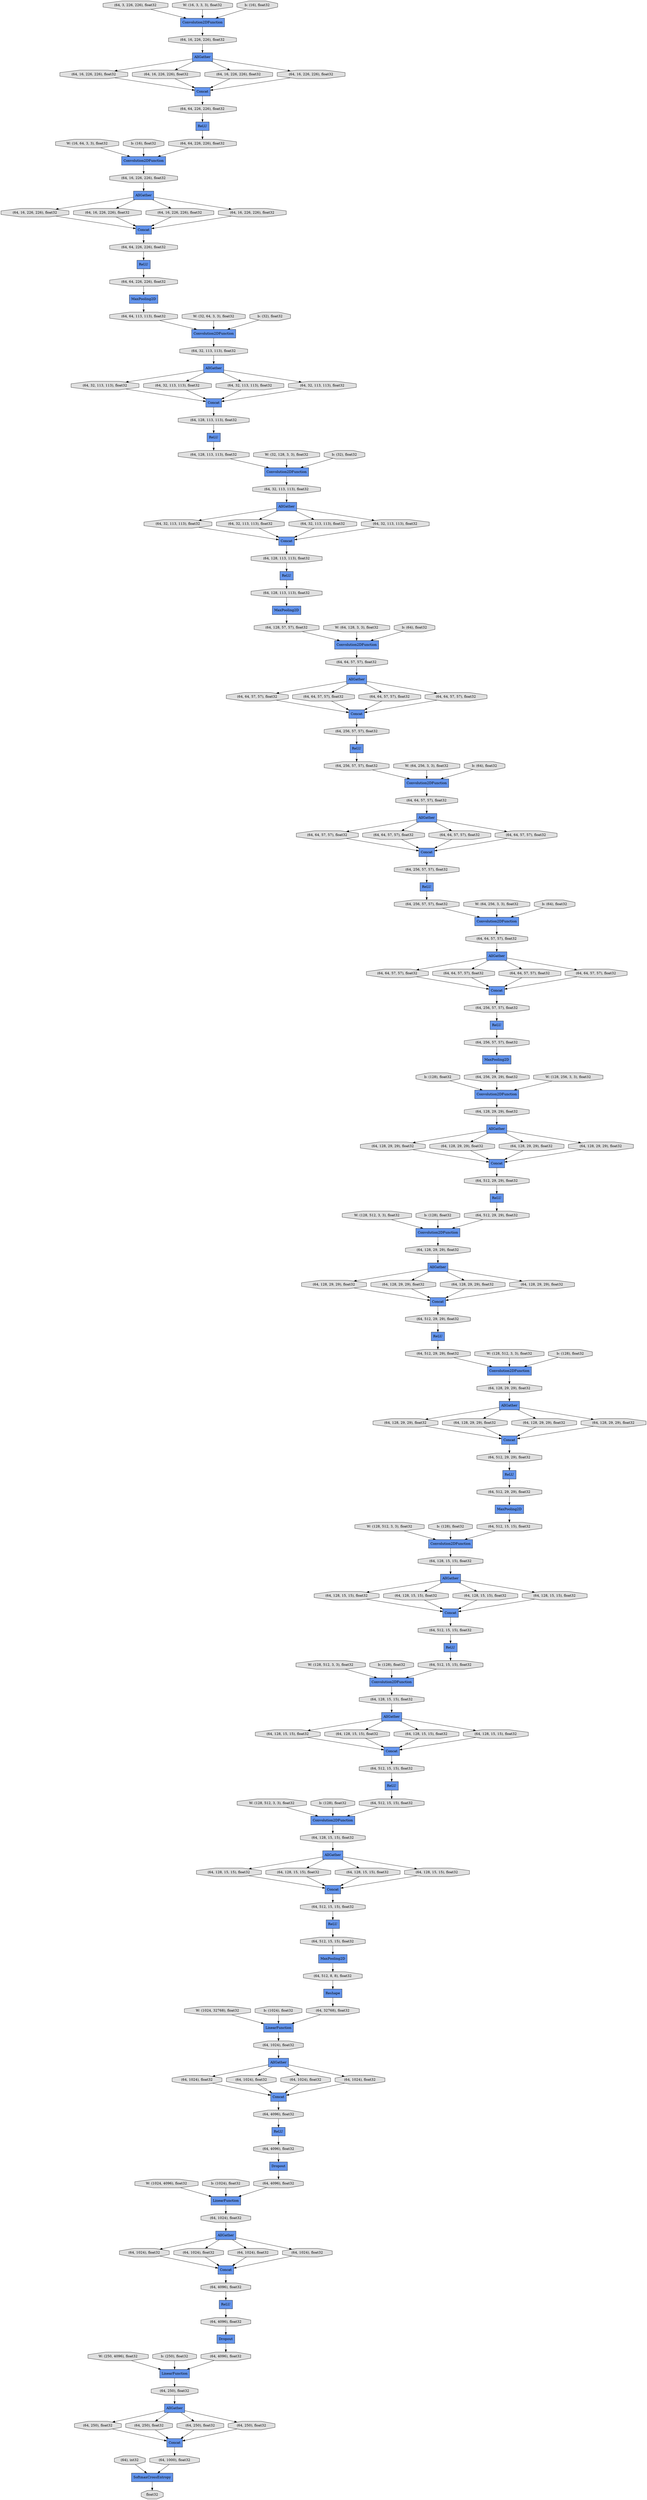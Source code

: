 digraph graphname{rankdir=TB;47146458120272 [label="MaxPooling2D",shape="record",fillcolor="#6495ED",style="filled"];47146458079312 [label="(64, 64, 57, 57), float32",shape="octagon",fillcolor="#E0E0E0",style="filled"];47146458120336 [label="(64, 128, 29, 29), float32",shape="octagon",fillcolor="#E0E0E0",style="filled"];47146458120400 [label="(64, 128, 29, 29), float32",shape="octagon",fillcolor="#E0E0E0",style="filled"];47144795242704 [label="b: (128), float32",shape="octagon",fillcolor="#E0E0E0",style="filled"];47146457243856 [label="(64, 128, 113, 113), float32",shape="octagon",fillcolor="#E0E0E0",style="filled"];47146458079504 [label="(64, 64, 57, 57), float32",shape="octagon",fillcolor="#E0E0E0",style="filled"];47146457907152 [label="AllGather",shape="record",fillcolor="#6495ED",style="filled"];47146458120528 [label="(64, 512, 29, 29), float32",shape="octagon",fillcolor="#E0E0E0",style="filled"];47146458079568 [label="(64, 256, 57, 57), float32",shape="octagon",fillcolor="#E0E0E0",style="filled"];47146457243984 [label="(64, 32, 113, 113), float32",shape="octagon",fillcolor="#E0E0E0",style="filled"];47146458120592 [label="Concat",shape="record",fillcolor="#6495ED",style="filled"];47146458079632 [label="(64, 64, 57, 57), float32",shape="octagon",fillcolor="#E0E0E0",style="filled"];47146458120656 [label="(64, 128, 29, 29), float32",shape="octagon",fillcolor="#E0E0E0",style="filled"];47146458120720 [label="(64, 512, 15, 15), float32",shape="octagon",fillcolor="#E0E0E0",style="filled"];47144795243024 [label="W: (128, 512, 3, 3), float32",shape="octagon",fillcolor="#E0E0E0",style="filled"];47146458079760 [label="(64, 64, 57, 57), float32",shape="octagon",fillcolor="#E0E0E0",style="filled"];47146457244176 [label="(64, 128, 57, 57), float32",shape="octagon",fillcolor="#E0E0E0",style="filled"];47146458120784 [label="ReLU",shape="record",fillcolor="#6495ED",style="filled"];47146458079824 [label="(64, 256, 57, 57), float32",shape="octagon",fillcolor="#E0E0E0",style="filled"];47146458120848 [label="(64, 512, 29, 29), float32",shape="octagon",fillcolor="#E0E0E0",style="filled"];47146457244304 [label="(64, 32, 113, 113), float32",shape="octagon",fillcolor="#E0E0E0",style="filled"];47146458120912 [label="(64, 512, 29, 29), float32",shape="octagon",fillcolor="#E0E0E0",style="filled"];47146458079952 [label="ReLU",shape="record",fillcolor="#6495ED",style="filled"];47146457244368 [label="(64, 128, 113, 113), float32",shape="octagon",fillcolor="#E0E0E0",style="filled"];47146458120976 [label="(64, 512, 15, 15), float32",shape="octagon",fillcolor="#E0E0E0",style="filled"];47146458080016 [label="(64, 256, 57, 57), float32",shape="octagon",fillcolor="#E0E0E0",style="filled"];47146458121040 [label="(64, 128, 29, 29), float32",shape="octagon",fillcolor="#E0E0E0",style="filled"];47146457244496 [label="MaxPooling2D",shape="record",fillcolor="#6495ED",style="filled"];47146458121104 [label="(64, 128, 29, 29), float32",shape="octagon",fillcolor="#E0E0E0",style="filled"];47144795243408 [label="b: (128), float32",shape="octagon",fillcolor="#E0E0E0",style="filled"];47146458080144 [label="(64, 64, 57, 57), float32",shape="octagon",fillcolor="#E0E0E0",style="filled"];47146458080208 [label="(64, 64, 57, 57), float32",shape="octagon",fillcolor="#E0E0E0",style="filled"];47146457416656 [label="ReLU",shape="record",fillcolor="#6495ED",style="filled"];47146458121232 [label="(64, 128, 29, 29), float32",shape="octagon",fillcolor="#E0E0E0",style="filled"];47146457244688 [label="ReLU",shape="record",fillcolor="#6495ED",style="filled"];47146458080336 [label="(64, 256, 29, 29), float32",shape="octagon",fillcolor="#E0E0E0",style="filled"];47146457244752 [label="Concat",shape="record",fillcolor="#6495ED",style="filled"];47146458121360 [label="(64, 128, 29, 29), float32",shape="octagon",fillcolor="#E0E0E0",style="filled"];47146458080400 [label="(64, 64, 57, 57), float32",shape="octagon",fillcolor="#E0E0E0",style="filled"];47146457244816 [label="(64, 32, 113, 113), float32",shape="octagon",fillcolor="#E0E0E0",style="filled"];47144795243728 [label="W: (128, 512, 3, 3), float32",shape="octagon",fillcolor="#E0E0E0",style="filled"];47146458080464 [label="(64, 64, 57, 57), float32",shape="octagon",fillcolor="#E0E0E0",style="filled"];47146457416912 [label="(64, 16, 226, 226), float32",shape="octagon",fillcolor="#E0E0E0",style="filled"];47146458080528 [label="(64, 256, 57, 57), float32",shape="octagon",fillcolor="#E0E0E0",style="filled"];47146458121552 [label="(64, 128, 29, 29), float32",shape="octagon",fillcolor="#E0E0E0",style="filled"];47146458080592 [label="ReLU",shape="record",fillcolor="#6495ED",style="filled"];47146458121616 [label="Concat",shape="record",fillcolor="#6495ED",style="filled"];47146458080656 [label="(64, 256, 57, 57), float32",shape="octagon",fillcolor="#E0E0E0",style="filled"];47146458080720 [label="AllGather",shape="record",fillcolor="#6495ED",style="filled"];47146458121744 [label="(64, 512, 29, 29), float32",shape="octagon",fillcolor="#E0E0E0",style="filled"];47146458080784 [label="MaxPooling2D",shape="record",fillcolor="#6495ED",style="filled"];47146457245200 [label="(64, 32, 113, 113), float32",shape="octagon",fillcolor="#E0E0E0",style="filled"];47146458121808 [label="AllGather",shape="record",fillcolor="#6495ED",style="filled"];47144795244112 [label="b: (128), float32",shape="octagon",fillcolor="#E0E0E0",style="filled"];47146458080848 [label="(64, 64, 57, 57), float32",shape="octagon",fillcolor="#E0E0E0",style="filled"];47146458080912 [label="(64, 64, 57, 57), float32",shape="octagon",fillcolor="#E0E0E0",style="filled"];47146458121936 [label="(64, 128, 15, 15), float32",shape="octagon",fillcolor="#E0E0E0",style="filled"];47146458080976 [label="Convolution2DFunction",shape="record",fillcolor="#6495ED",style="filled"];47146458122000 [label="(64, 128, 29, 29), float32",shape="octagon",fillcolor="#E0E0E0",style="filled"];47146458081040 [label="(64, 512, 29, 29), float32",shape="octagon",fillcolor="#E0E0E0",style="filled"];47146458122064 [label="Convolution2DFunction",shape="record",fillcolor="#6495ED",style="filled"];47144795244432 [label="W: (128, 512, 3, 3), float32",shape="octagon",fillcolor="#E0E0E0",style="filled"];47146458081168 [label="Concat",shape="record",fillcolor="#6495ED",style="filled"];47146458122192 [label="ReLU",shape="record",fillcolor="#6495ED",style="filled"];47146458122320 [label="(64, 128, 15, 15), float32",shape="octagon",fillcolor="#E0E0E0",style="filled"];47146458081360 [label="(64, 64, 57, 57), float32",shape="octagon",fillcolor="#E0E0E0",style="filled"];47146457245776 [label="(64, 32, 113, 113), float32",shape="octagon",fillcolor="#E0E0E0",style="filled"];47146458122384 [label="(64, 128, 15, 15), float32",shape="octagon",fillcolor="#E0E0E0",style="filled"];47146458081424 [label="Concat",shape="record",fillcolor="#6495ED",style="filled"];47146457245840 [label="AllGather",shape="record",fillcolor="#6495ED",style="filled"];47146457925776 [label="AllGather",shape="record",fillcolor="#6495ED",style="filled"];47146458081488 [label="AllGather",shape="record",fillcolor="#6495ED",style="filled"];47146457245904 [label="(64, 32, 113, 113), float32",shape="octagon",fillcolor="#E0E0E0",style="filled"];47144795244816 [label="b: (128), float32",shape="octagon",fillcolor="#E0E0E0",style="filled"];47146458081552 [label="(64, 256, 57, 57), float32",shape="octagon",fillcolor="#E0E0E0",style="filled"];47146458081616 [label="AllGather",shape="record",fillcolor="#6495ED",style="filled"];47146458122640 [label="(64, 128, 15, 15), float32",shape="octagon",fillcolor="#E0E0E0",style="filled"];47146457246096 [label="(64, 32, 113, 113), float32",shape="octagon",fillcolor="#E0E0E0",style="filled"];47146458122704 [label="(64, 512, 15, 15), float32",shape="octagon",fillcolor="#E0E0E0",style="filled"];47146458081744 [label="(64, 128, 29, 29), float32",shape="octagon",fillcolor="#E0E0E0",style="filled"];47146458081808 [label="(64, 64, 57, 57), float32",shape="octagon",fillcolor="#E0E0E0",style="filled"];47146457246224 [label="AllGather",shape="record",fillcolor="#6495ED",style="filled"];47144795245136 [label="W: (128, 512, 3, 3), float32",shape="octagon",fillcolor="#E0E0E0",style="filled"];47146458081872 [label="Convolution2DFunction",shape="record",fillcolor="#6495ED",style="filled"];47146458122896 [label="(64, 128, 15, 15), float32",shape="octagon",fillcolor="#E0E0E0",style="filled"];47146458082000 [label="ReLU",shape="record",fillcolor="#6495ED",style="filled"];47146457246416 [label="(64, 64, 57, 57), float32",shape="octagon",fillcolor="#E0E0E0",style="filled"];47146458123088 [label="(64, 128, 15, 15), float32",shape="octagon",fillcolor="#E0E0E0",style="filled"];47146458082192 [label="(64, 128, 29, 29), float32",shape="octagon",fillcolor="#E0E0E0",style="filled"];47146457418640 [label="(64, 16, 226, 226), float32",shape="octagon",fillcolor="#E0E0E0",style="filled"];47144795245520 [label="b: (128), float32",shape="octagon",fillcolor="#E0E0E0",style="filled"];47146458123280 [label="Convolution2DFunction",shape="record",fillcolor="#6495ED",style="filled"];47146457246736 [label="Convolution2DFunction",shape="record",fillcolor="#6495ED",style="filled"];47146458123344 [label="Concat",shape="record",fillcolor="#6495ED",style="filled"];47146458082384 [label="ReLU",shape="record",fillcolor="#6495ED",style="filled"];47146457246800 [label="(64, 64, 57, 57), float32",shape="octagon",fillcolor="#E0E0E0",style="filled"];47146458123408 [label="ReLU",shape="record",fillcolor="#6495ED",style="filled"];47146458082448 [label="(64, 128, 29, 29), float32",shape="octagon",fillcolor="#E0E0E0",style="filled"];47146457246864 [label="(64, 128, 113, 113), float32",shape="octagon",fillcolor="#E0E0E0",style="filled"];47146458123472 [label="(64, 512, 15, 15), float32",shape="octagon",fillcolor="#E0E0E0",style="filled"];47146458082512 [label="Concat",shape="record",fillcolor="#6495ED",style="filled"];47144795245840 [label="W: (128, 512, 3, 3), float32",shape="octagon",fillcolor="#E0E0E0",style="filled"];47146458123536 [label="AllGather",shape="record",fillcolor="#6495ED",style="filled"];47146458123664 [label="(64, 128, 15, 15), float32",shape="octagon",fillcolor="#E0E0E0",style="filled"];47146458082704 [label="(64, 128, 29, 29), float32",shape="octagon",fillcolor="#E0E0E0",style="filled"];47146457247120 [label="Convolution2DFunction",shape="record",fillcolor="#6495ED",style="filled"];47146458123728 [label="(64, 128, 15, 15), float32",shape="octagon",fillcolor="#E0E0E0",style="filled"];47146458082832 [label="Convolution2DFunction",shape="record",fillcolor="#6495ED",style="filled"];47146457927184 [label="Convolution2DFunction",shape="record",fillcolor="#6495ED",style="filled"];47146458123856 [label="(64, 128, 15, 15), float32",shape="octagon",fillcolor="#E0E0E0",style="filled"];47146458082896 [label="(64, 128, 29, 29), float32",shape="octagon",fillcolor="#E0E0E0",style="filled"];47146457247312 [label="(64, 128, 113, 113), float32",shape="octagon",fillcolor="#E0E0E0",style="filled"];47144577314384 [label="(64, 64, 226, 226), float32",shape="octagon",fillcolor="#E0E0E0",style="filled"];47144795246224 [label="b: (128), float32",shape="octagon",fillcolor="#E0E0E0",style="filled"];47146458123920 [label="(64, 128, 15, 15), float32",shape="octagon",fillcolor="#E0E0E0",style="filled"];47146457247376 [label="Concat",shape="record",fillcolor="#6495ED",style="filled"];47146457927312 [label="Convolution2DFunction",shape="record",fillcolor="#6495ED",style="filled"];47146458123984 [label="AllGather",shape="record",fillcolor="#6495ED",style="filled"];47146457247440 [label="(64, 64, 57, 57), float32",shape="octagon",fillcolor="#E0E0E0",style="filled"];47144598114000 [label="AllGather",shape="record",fillcolor="#6495ED",style="filled"];47146457927376 [label="Concat",shape="record",fillcolor="#6495ED",style="filled"];47146458124048 [label="Concat",shape="record",fillcolor="#6495ED",style="filled"];47146458083088 [label="Convolution2DFunction",shape="record",fillcolor="#6495ED",style="filled"];47146457235408 [label="(64, 16, 226, 226), float32",shape="octagon",fillcolor="#E0E0E0",style="filled"];47146458124112 [label="ReLU",shape="record",fillcolor="#6495ED",style="filled"];47146458083152 [label="AllGather",shape="record",fillcolor="#6495ED",style="filled"];47146457247568 [label="(64, 32, 113, 113), float32",shape="octagon",fillcolor="#E0E0E0",style="filled"];47146458124176 [label="MaxPooling2D",shape="record",fillcolor="#6495ED",style="filled"];47144795246480 [label="W: (1024, 32768), float32",shape="octagon",fillcolor="#E0E0E0",style="filled"];47146458083216 [label="(64, 128, 29, 29), float32",shape="octagon",fillcolor="#E0E0E0",style="filled"];47146458124240 [label="Convolution2DFunction",shape="record",fillcolor="#6495ED",style="filled"];47146458083280 [label="(64, 512, 29, 29), float32",shape="octagon",fillcolor="#E0E0E0",style="filled"];47144610082768 [label="W: (16, 64, 3, 3), float32",shape="octagon",fillcolor="#E0E0E0",style="filled"];47146457419728 [label="(64, 3, 226, 226), float32",shape="octagon",fillcolor="#E0E0E0",style="filled"];47146458198096 [label="(64, 4096), float32",shape="octagon",fillcolor="#E0E0E0",style="filled"];47146458148944 [label="(64, 128, 15, 15), float32",shape="octagon",fillcolor="#E0E0E0",style="filled"];47146458149008 [label="(64, 512, 15, 15), float32",shape="octagon",fillcolor="#E0E0E0",style="filled"];47146457305232 [label="(64, 64, 226, 226), float32",shape="octagon",fillcolor="#E0E0E0",style="filled"];47146458198224 [label="(64, 4096), float32",shape="octagon",fillcolor="#E0E0E0",style="filled"];47146457305296 [label="Concat",shape="record",fillcolor="#6495ED",style="filled"];47146458149136 [label="LinearFunction",shape="record",fillcolor="#6495ED",style="filled"];47146457305360 [label="(64, 64, 113, 113), float32",shape="octagon",fillcolor="#E0E0E0",style="filled"];47144795328848 [label="b: (1024), float32",shape="octagon",fillcolor="#E0E0E0",style="filled"];47146458149200 [label="(64, 128, 15, 15), float32",shape="octagon",fillcolor="#E0E0E0",style="filled"];47146457305424 [label="(64, 16, 226, 226), float32",shape="octagon",fillcolor="#E0E0E0",style="filled"];47144795222352 [label="b: (16), float32",shape="octagon",fillcolor="#E0E0E0",style="filled"];47146458149264 [label="(64, 512, 8, 8), float32",shape="octagon",fillcolor="#E0E0E0",style="filled"];47146458198480 [label="(64, 250), float32",shape="octagon",fillcolor="#E0E0E0",style="filled"];47146458149328 [label="(64, 512, 15, 15), float32",shape="octagon",fillcolor="#E0E0E0",style="filled"];47146458149456 [label="(64, 128, 15, 15), float32",shape="octagon",fillcolor="#E0E0E0",style="filled"];47146458198672 [label="(64, 250), float32",shape="octagon",fillcolor="#E0E0E0",style="filled"];47146457305744 [label="(64, 32, 113, 113), float32",shape="octagon",fillcolor="#E0E0E0",style="filled"];47144795222672 [label="W: (32, 64, 3, 3), float32",shape="octagon",fillcolor="#E0E0E0",style="filled"];47144795329232 [label="W: (1024, 4096), float32",shape="octagon",fillcolor="#E0E0E0",style="filled"];47146458149584 [label="Reshape",shape="record",fillcolor="#6495ED",style="filled"];47146457305808 [label="(64, 16, 226, 226), float32",shape="octagon",fillcolor="#E0E0E0",style="filled"];47146458198800 [label="(64), int32",shape="octagon",fillcolor="#E0E0E0",style="filled"];47146458149648 [label="(64, 512, 15, 15), float32",shape="octagon",fillcolor="#E0E0E0",style="filled"];47146457305936 [label="ReLU",shape="record",fillcolor="#6495ED",style="filled"];47144604037968 [label="W: (16, 3, 3, 3), float32",shape="octagon",fillcolor="#E0E0E0",style="filled"];47146458198928 [label="(64, 250), float32",shape="octagon",fillcolor="#E0E0E0",style="filled"];47146458149840 [label="(64, 128, 15, 15), float32",shape="octagon",fillcolor="#E0E0E0",style="filled"];47144795222992 [label="b: (32), float32",shape="octagon",fillcolor="#E0E0E0",style="filled"];47144795329552 [label="b: (1024), float32",shape="octagon",fillcolor="#E0E0E0",style="filled"];47146457306128 [label="(64, 16, 226, 226), float32",shape="octagon",fillcolor="#E0E0E0",style="filled"];47146458199184 [label="(64, 250), float32",shape="octagon",fillcolor="#E0E0E0",style="filled"];47146458150032 [label="Concat",shape="record",fillcolor="#6495ED",style="filled"];47146457306256 [label="(64, 16, 226, 226), float32",shape="octagon",fillcolor="#E0E0E0",style="filled"];47146458150096 [label="(64, 4096), float32",shape="octagon",fillcolor="#E0E0E0",style="filled"];47146458199312 [label="(64, 250), float32",shape="octagon",fillcolor="#E0E0E0",style="filled"];47146458150160 [label="(64, 128, 15, 15), float32",shape="octagon",fillcolor="#E0E0E0",style="filled"];47144795223312 [label="W: (32, 128, 3, 3), float32",shape="octagon",fillcolor="#E0E0E0",style="filled"];47144795329872 [label="W: (250, 4096), float32",shape="octagon",fillcolor="#E0E0E0",style="filled"];47146458150224 [label="AllGather",shape="record",fillcolor="#6495ED",style="filled"];47146457306448 [label="ReLU",shape="record",fillcolor="#6495ED",style="filled"];47146458150352 [label="(64, 32768), float32",shape="octagon",fillcolor="#E0E0E0",style="filled"];47146458150416 [label="ReLU",shape="record",fillcolor="#6495ED",style="filled"];47146457830992 [label="SoftmaxCrossEntropy",shape="record",fillcolor="#6495ED",style="filled"];47146458150480 [label="(64, 4096), float32",shape="octagon",fillcolor="#E0E0E0",style="filled"];47144795223632 [label="b: (32), float32",shape="octagon",fillcolor="#E0E0E0",style="filled"];47146458150544 [label="(64, 1024), float32",shape="octagon",fillcolor="#E0E0E0",style="filled"];47146457306768 [label="(64, 64, 226, 226), float32",shape="octagon",fillcolor="#E0E0E0",style="filled"];47146458199760 [label="(64, 1000), float32",shape="octagon",fillcolor="#E0E0E0",style="filled"];47144795330256 [label="b: (250), float32",shape="octagon",fillcolor="#E0E0E0",style="filled"];47146458150608 [label="(64, 1024), float32",shape="octagon",fillcolor="#E0E0E0",style="filled"];47146457306832 [label="Convolution2DFunction",shape="record",fillcolor="#6495ED",style="filled"];47146458150736 [label="(64, 1024), float32",shape="octagon",fillcolor="#E0E0E0",style="filled"];47144795223952 [label="W: (64, 128, 3, 3), float32",shape="octagon",fillcolor="#E0E0E0",style="filled"];47146457307152 [label="Concat",shape="record",fillcolor="#6495ED",style="filled"];47144795330640 [label="Convolution2DFunction",shape="record",fillcolor="#6495ED",style="filled"];47146457307216 [label="(64, 16, 226, 226), float32",shape="octagon",fillcolor="#E0E0E0",style="filled"];47146458200208 [label="float32",shape="octagon",fillcolor="#E0E0E0",style="filled"];47146457307280 [label="AllGather",shape="record",fillcolor="#6495ED",style="filled"];47144795224272 [label="b: (64), float32",shape="octagon",fillcolor="#E0E0E0",style="filled"];47146458151184 [label="(64, 1024), float32",shape="octagon",fillcolor="#E0E0E0",style="filled"];47146458151248 [label="LinearFunction",shape="record",fillcolor="#6495ED",style="filled"];47146457307472 [label="(64, 32, 113, 113), float32",shape="octagon",fillcolor="#E0E0E0",style="filled"];47146458151312 [label="(64, 4096), float32",shape="octagon",fillcolor="#E0E0E0",style="filled"];47146458151376 [label="(64, 1024), float32",shape="octagon",fillcolor="#E0E0E0",style="filled"];47144795224592 [label="W: (64, 256, 3, 3), float32",shape="octagon",fillcolor="#E0E0E0",style="filled"];47146457234000 [label="ReLU",shape="record",fillcolor="#6495ED",style="filled"];47146458151568 [label="Dropout",shape="record",fillcolor="#6495ED",style="filled"];47146458151632 [label="Concat",shape="record",fillcolor="#6495ED",style="filled"];47146457234192 [label="MaxPooling2D",shape="record",fillcolor="#6495ED",style="filled"];47146458151760 [label="(64, 4096), float32",shape="octagon",fillcolor="#E0E0E0",style="filled"];47144795224912 [label="b: (64), float32",shape="octagon",fillcolor="#E0E0E0",style="filled"];47146458151824 [label="AllGather",shape="record",fillcolor="#6495ED",style="filled"];47146458151952 [label="(64, 1024), float32",shape="octagon",fillcolor="#E0E0E0",style="filled"];47146457234448 [label="(64, 16, 226, 226), float32",shape="octagon",fillcolor="#E0E0E0",style="filled"];47144795225232 [label="W: (64, 256, 3, 3), float32",shape="octagon",fillcolor="#E0E0E0",style="filled"];47146457234768 [label="(64, 64, 226, 226), float32",shape="octagon",fillcolor="#E0E0E0",style="filled"];47146458152336 [label="ReLU",shape="record",fillcolor="#6495ED",style="filled"];47144610053520 [label="b: (16), float32",shape="octagon",fillcolor="#E0E0E0",style="filled"];47146458152400 [label="(64, 1024), float32",shape="octagon",fillcolor="#E0E0E0",style="filled"];47144795225552 [label="b: (64), float32",shape="octagon",fillcolor="#E0E0E0",style="filled"];47146458152464 [label="(64, 1024), float32",shape="octagon",fillcolor="#E0E0E0",style="filled"];47146457234960 [label="(64, 16, 226, 226), float32",shape="octagon",fillcolor="#E0E0E0",style="filled"];47146458152528 [label="Concat",shape="record",fillcolor="#6495ED",style="filled"];47146458152592 [label="(64, 1024), float32",shape="octagon",fillcolor="#E0E0E0",style="filled"];47146457235088 [label="Concat",shape="record",fillcolor="#6495ED",style="filled"];47146458152656 [label="(64, 1024), float32",shape="octagon",fillcolor="#E0E0E0",style="filled"];47146458152720 [label="AllGather",shape="record",fillcolor="#6495ED",style="filled"];47144795225872 [label="W: (128, 256, 3, 3), float32",shape="octagon",fillcolor="#E0E0E0",style="filled"];47146458152848 [label="LinearFunction",shape="record",fillcolor="#6495ED",style="filled"];47146458152912 [label="Dropout",shape="record",fillcolor="#6495ED",style="filled"];47144795329872 -> 47146458152848;47146458150480 -> 47146458151568;47146458121808 -> 47146458122896;47146458120720 -> 47146458122064;47144795243728 -> 47146458082832;47144795225232 -> 47146458080976;47146458079504 -> 47146457244752;47146458123664 -> 47146458123344;47146458123536 -> 47146458123728;47146458122320 -> 47146458123536;47146458080208 -> 47146457247376;47144795243024 -> 47146458083088;47144795244816 -> 47146458122064;47146458080656 -> 47146458079952;47146457247120 -> 47146457246416;47146458082384 -> 47146458120528;47146457246096 -> 47146457307152;47146458199184 -> 47146458152528;47144795244432 -> 47146458122064;47146457306832 -> 47146457244816;47146458122064 -> 47146458121936;47146457245840 -> 47146458079632;47144795224592 -> 47146457246736;47146457245200 -> 47146457307152;47146458152848 -> 47146458198480;47146458121552 -> 47146458120592;47146457234000 -> 47146457305232;47146458151184 -> 47146458150032;47146458081808 -> 47146458081168;47144795330256 -> 47146458152848;47146457234448 -> 47146457927376;47146458149008 -> 47146458123408;47146457925776 -> 47146457306256;47146458150736 -> 47146458150032;47146457245840 -> 47146458080208;47146458082832 -> 47146458120336;47146457306128 -> 47146457235088;47144795223312 -> 47146457306832;47146457306768 -> 47146457234000;47146458150224 -> 47146458150608;47146457247376 -> 47146458080656;47144795329552 -> 47146458151248;47146458123344 -> 47146458149008;47144795225872 -> 47146458081872;47146458080336 -> 47146458081872;47146457244368 -> 47146457306832;47146458150544 -> 47146458150224;47146458081488 -> 47146458121104;47146457246224 -> 47146457247440;47146457419728 -> 47146457927312;47146458083152 -> 47146458120656;47146458082000 -> 47146458081040;47144604037968 -> 47146457927312;47146458120656 -> 47146458082512;47146458149200 -> 47146458124048;47144795244112 -> 47146458082832;47146458082512 -> 47146458120848;47146458081488 -> 47146458121552;47146457246736 -> 47146458079760;47146457830992 -> 47146458200208;47146458121808 -> 47146458122384;47146458120336 -> 47146458081488;47146457246416 -> 47146457246224;47146458152720 -> 47146458198672;47144795243408 -> 47146458083088;47146458151248 -> 47146458151952;47144795245840 -> 47146458124240;47144795223952 -> 47146457247120;47146457235088 -> 47146457306768;47146458151824 -> 47146458152656;47146458121616 -> 47146458123472;47146458081488 -> 47146458122000;47146457305424 -> 47146457235088;47146458124048 -> 47146458149648;47146458122896 -> 47146458121616;47146458121040 -> 47146458082512;47146458083152 -> 47146458120400;47146458150352 -> 47146458149136;47146457306448 -> 47146457244368;47146457247568 -> 47146457307152;47144795222352 -> 47146457927184;47146458120912 -> 47146458120272;47144795242704 -> 47146458081872;47146458079824 -> 47146458080976;47146457307280 -> 47146457244304;47144795246224 -> 47146458124240;47146458121808 -> 47146458122640;47146458080720 -> 47146458081808;47146457306256 -> 47146457235088;47146458152720 -> 47146458198928;47146458152720 -> 47146458199312;47146458079632 -> 47146457247376;47146457243984 -> 47146457305296;47146458199312 -> 47146458152528;47146458151824 -> 47146458152400;47146458081488 -> 47146458121232;47146457246800 -> 47146457244752;47146457416912 -> 47146457927376;47146457244496 -> 47146457244176;47146457307280 -> 47146457243984;47146457925776 -> 47146457305424;47146458124176 -> 47146458149264;47146458082448 -> 47146458081424;47146458080528 -> 47146458080784;47146457246224 -> 47146458079504;47146458123984 -> 47146458150160;47146458150224 -> 47146458151184;47146458151568 -> 47146458150096;47146457244688 -> 47146458079568;47146458123856 -> 47146458123344;47146458152464 -> 47146458151632;47146457234768 -> 47146457927184;47146458152528 -> 47146458199760;47146458081744 -> 47146458081616;47146457245840 -> 47146458080912;47146457305296 -> 47146457247312;47146458198096 -> 47146458152848;47146458081360 -> 47146458081168;47146458123472 -> 47146458122192;47146458121808 -> 47146458123088;47146458083088 -> 47146458083216;47146457305232 -> 47146457234192;47146458120848 -> 47146458082384;47146457235408 -> 47146457927376;47146458152912 -> 47146458198096;47146458082896 -> 47146458081424;47146458080976 -> 47146458080144;47146458079952 -> 47146458079824;47146457927376 -> 47144577314384;47146458150416 -> 47146458150480;47146458149648 -> 47146458124112;47146458123280 -> 47146458122320;47146458123984 -> 47146458149840;47146458079760 -> 47146457245840;47144795328848 -> 47146458149136;47146458120272 -> 47146458120720;47146457307280 -> 47146457245776;47146457925776 -> 47146457307216;47144598114000 -> 47146457307472;47146457244304 -> 47146457305296;47146458149136 -> 47146458150544;47146458122704 -> 47146458124240;47146457245904 -> 47146457305296;47146458198928 -> 47146458152528;47146458080720 -> 47146458080400;47146457234960 -> 47146457927376;47146458152336 -> 47146458151312;47146458122640 -> 47146458121616;47146457247440 -> 47146457244752;47146458151824 -> 47146458152464;47146458149584 -> 47146458150352;47146458083280 -> 47146458082000;47146458150608 -> 47146458150032;47146458123920 -> 47146458123344;47146458083216 -> 47146458083152;47146458080464 -> 47146457247376;47146458082192 -> 47146458081424;47146458080592 -> 47146458080528;47144598114000 -> 47146457247568;47146458123536 -> 47146458123856;47146458081616 -> 47146458082704;47146457305744 -> 47144598114000;47146457307216 -> 47146457235088;47146458151632 -> 47146458198224;47146458150224 -> 47146458150736;47146457307472 -> 47146457307152;47146458150224 -> 47146458151376;47146458148944 -> 47146458123984;47146458080016 -> 47146457244688;47146457244816 -> 47146457307280;47144610082768 -> 47146457927184;47146457907152 -> 47146457234960;47146458120592 -> 47146458121744;47146458198672 -> 47146458152528;47144795329232 -> 47146458151248;47146458081040 -> 47146458083088;47146458082704 -> 47146458081424;47146458080400 -> 47146458081168;47146458198800 -> 47146457830992;47146458122192 -> 47146458120976;47146457243856 -> 47146457244496;47146457418640 -> 47146457907152;47146458152656 -> 47146458151632;47146458120400 -> 47146458082512;47146457925776 -> 47146457306128;47146457927184 -> 47146457305808;47146458124112 -> 47146458149328;47144795223632 -> 47146457306832;47146458123408 -> 47146458122704;47146458081616 -> 47146458082448;47146458080784 -> 47146458080336;47146457246224 -> 47146458079312;47146458150096 -> 47146458151248;47146458150160 -> 47146458124048;47146458122384 -> 47146458121616;47146458081872 -> 47146458081744;47146458151312 -> 47146458152912;47146458121360 -> 47146458082512;47144795330640 -> 47146457305744;47146457927312 -> 47146457418640;47146458121232 -> 47146458120592;47146458079312 -> 47146457244752;47146458151760 -> 47146458150416;47146457244752 -> 47146458080016;47144795224272 -> 47146457247120;47146458080912 -> 47146457247376;47146458122000 -> 47146458120592;47144795225552 -> 47146458080976;47144795245136 -> 47146458123280;47146458123984 -> 47146458149200;47146458123728 -> 47146458123344;47146458081616 -> 47146458082192;47146458152720 -> 47146458199184;47146457244176 -> 47146457247120;47146458150032 -> 47146458151760;47146458120528 -> 47146458082832;47144795224912 -> 47146457246736;47144598114000 -> 47146457246096;47146457245776 -> 47146457305296;47146457246224 -> 47146457246800;47146457907152 -> 47146457234448;47146458123536 -> 47146458123664;47146458081616 -> 47146458082896;47146457307152 -> 47146457246864;47144795222672 -> 47144795330640;47146457305808 -> 47146457925776;47144795222992 -> 47144795330640;47146457234192 -> 47146457305360;47146458152592 -> 47146458151632;47146458080144 -> 47146458080720;47146457245840 -> 47146458080464;47146457907152 -> 47146457235408;47146457246864 -> 47146457306448;47146458123984 -> 47146458149456;47146458120976 -> 47146458123280;47146457416656 -> 47146457234768;47146458121744 -> 47146458120784;47146458083152 -> 47146458121360;47146458081552 -> 47146458080592;47146458152400 -> 47146458151632;47146457907152 -> 47146457416912;47146458080720 -> 47146458081360;47146457305936 -> 47146457243856;47144577314384 -> 47146457416656;47146458149840 -> 47146458124048;47146458123088 -> 47146458121616;47146457305360 -> 47144795330640;47146458151952 -> 47146458151824;47144795246480 -> 47146458149136;47146458123536 -> 47146458123920;47146458083152 -> 47146458121040;47146458151376 -> 47146458150032;47146458149456 -> 47146458124048;47146458081168 -> 47146458081552;47146458120784 -> 47146458120912;47146458149264 -> 47146458149584;47144795245520 -> 47146458123280;47146457247312 -> 47146457305936;47146458124240 -> 47146458148944;47146458080720 -> 47146458080848;47144610053520 -> 47146457927312;47146458198480 -> 47146458152720;47146457307280 -> 47146457245904;47144598114000 -> 47146457245200;47146458198224 -> 47146458152336;47146458079568 -> 47146457246736;47146458199760 -> 47146457830992;47146458121936 -> 47146458121808;47146458121104 -> 47146458120592;47146458081424 -> 47146458083280;47146458080848 -> 47146458081168;47146458149328 -> 47146458124176;47146458151824 -> 47146458152592;}